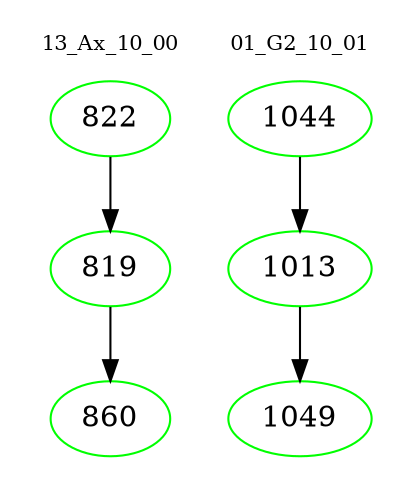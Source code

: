 digraph{
subgraph cluster_0 {
color = white
label = "13_Ax_10_00";
fontsize=10;
T0_822 [label="822", color="green"]
T0_822 -> T0_819 [color="black"]
T0_819 [label="819", color="green"]
T0_819 -> T0_860 [color="black"]
T0_860 [label="860", color="green"]
}
subgraph cluster_1 {
color = white
label = "01_G2_10_01";
fontsize=10;
T1_1044 [label="1044", color="green"]
T1_1044 -> T1_1013 [color="black"]
T1_1013 [label="1013", color="green"]
T1_1013 -> T1_1049 [color="black"]
T1_1049 [label="1049", color="green"]
}
}
